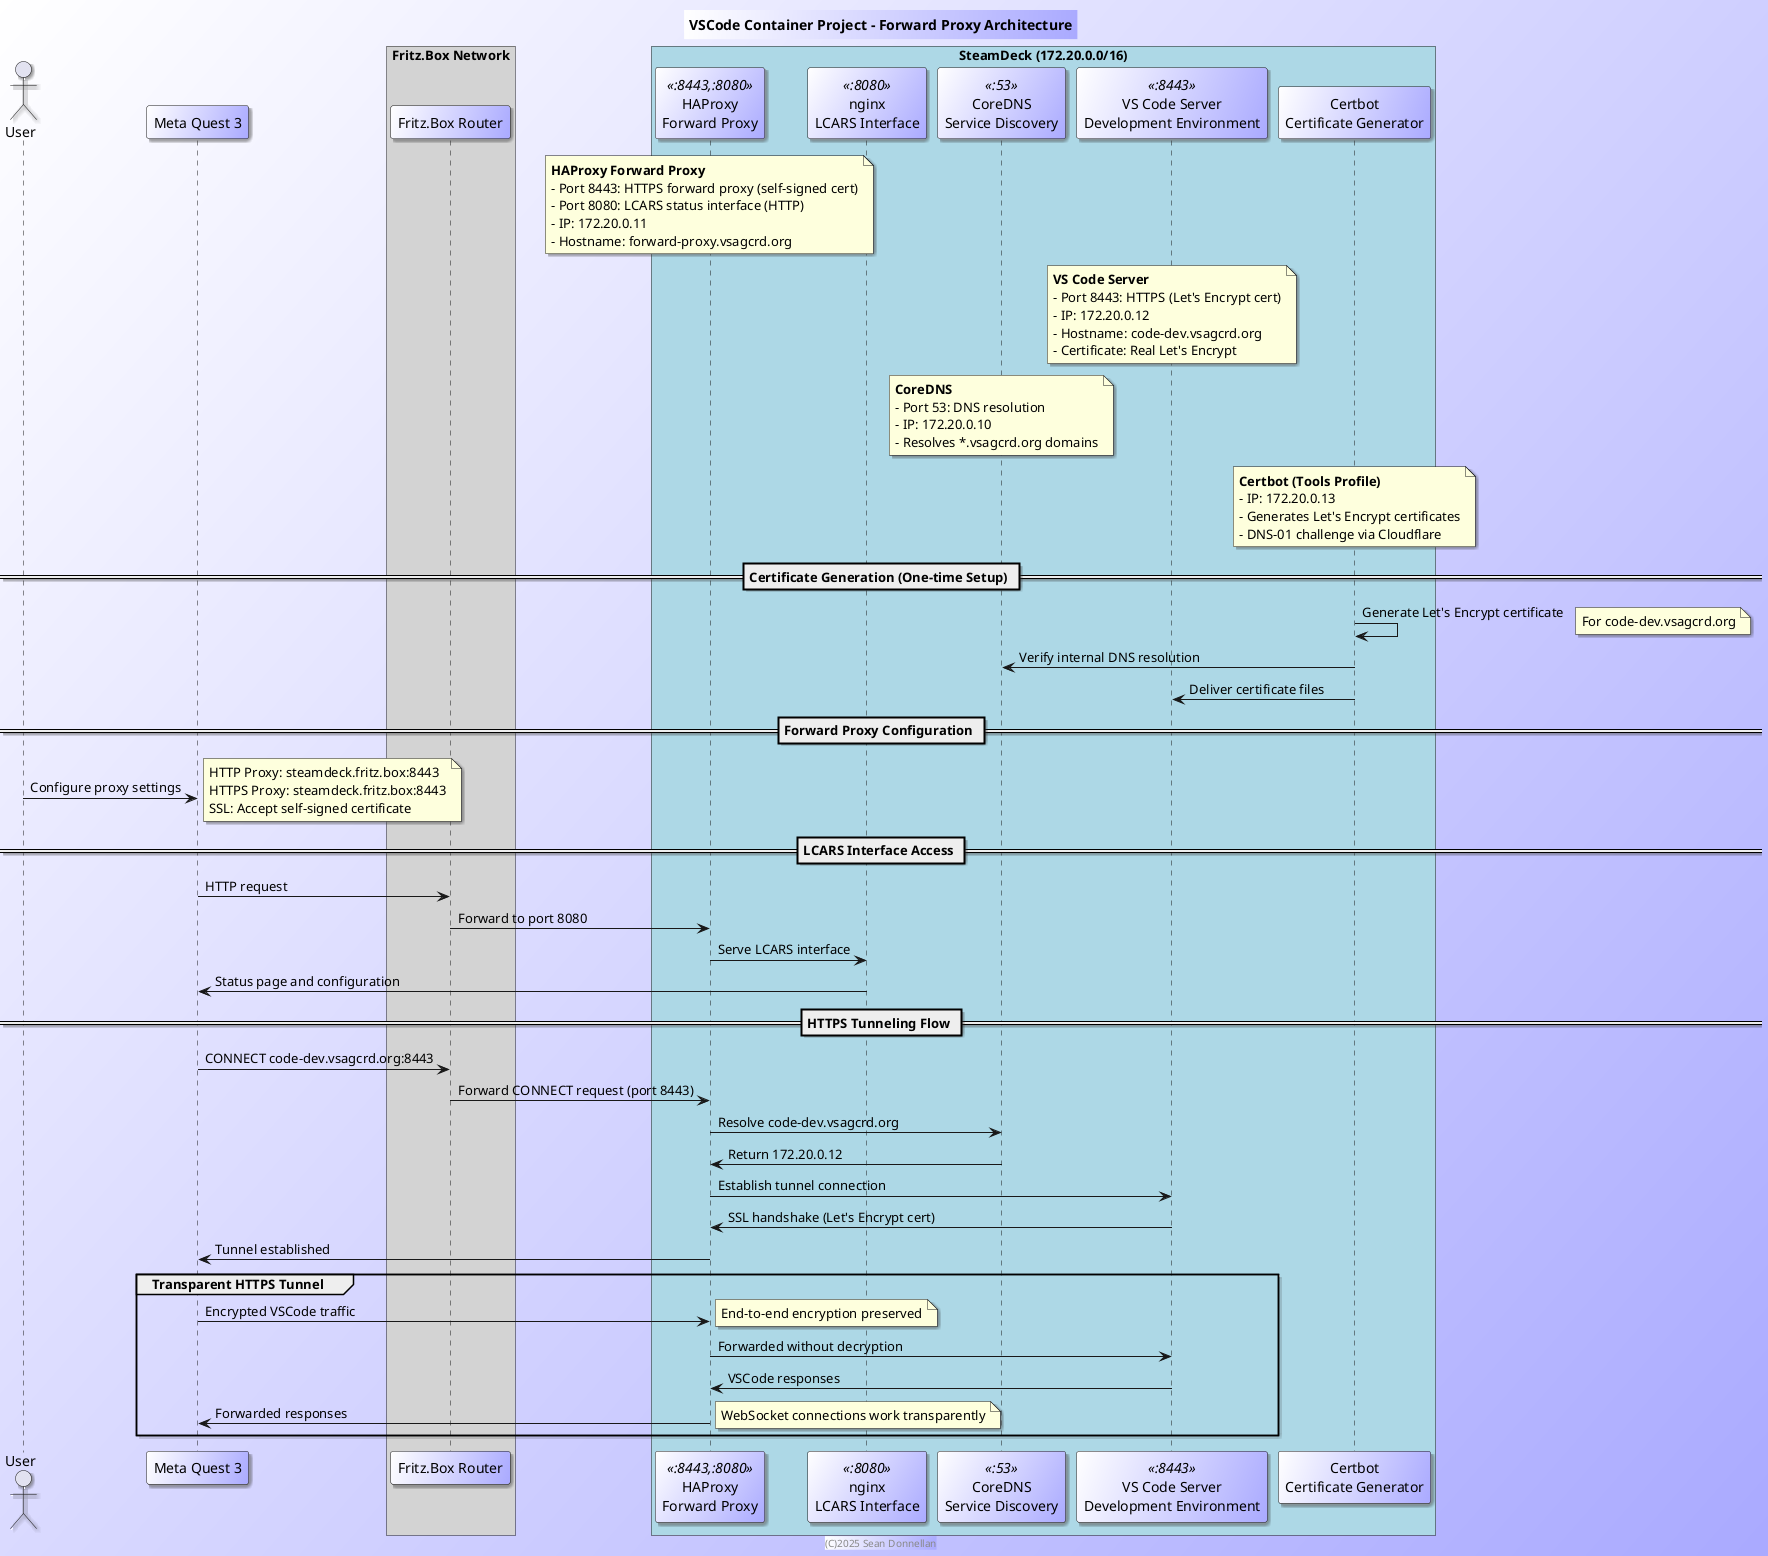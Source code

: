 @startuml forward-proxy-architecture
title VSCode Container Project - Forward Proxy Architecture
footer (C)2025 Sean Donnellan

skinparam shadowing 1
skinparam BackgroundColor #fff/aaf
skinparam participantBackgroundColor #fff/aaf

actor "User" as user
participant "Meta Quest 3" as headset

box "Fritz.Box Network" #lightgray
    participant "Fritz.Box Router" as router
end box

box "SteamDeck (172.20.0.0/16)" #lightblue
    participant "HAProxy\nForward Proxy" as proxy <<:8443,:8080>>
    participant "nginx\nLCARS Interface" as nginx <<:8080>>
    participant "CoreDNS\nService Discovery" as dns <<:53>>
    participant "VS Code Server\nDevelopment Environment" as vscode <<:8443>>
    participant "Certbot\nCertificate Generator" as certbot
end box

note over proxy
**HAProxy Forward Proxy**
- Port 8443: HTTPS forward proxy (self-signed cert)
- Port 8080: LCARS status interface (HTTP)
- IP: 172.20.0.11
- Hostname: forward-proxy.vsagcrd.org
end note

note over vscode
**VS Code Server**
- Port 8443: HTTPS (Let's Encrypt cert)
- IP: 172.20.0.12
- Hostname: code-dev.vsagcrd.org
- Certificate: Real Let's Encrypt
end note

note over dns
**CoreDNS**
- Port 53: DNS resolution
- IP: 172.20.0.10
- Resolves *.vsagcrd.org domains
end note

note over certbot
**Certbot (Tools Profile)**
- IP: 172.20.0.13
- Generates Let's Encrypt certificates
- DNS-01 challenge via Cloudflare
end note

== Certificate Generation (One-time Setup) ==
certbot -> certbot: Generate Let's Encrypt certificate
note right: For code-dev.vsagcrd.org
certbot -> dns: Verify internal DNS resolution
certbot -> vscode: Deliver certificate files

== Forward Proxy Configuration ==
user -> headset: Configure proxy settings
note right
HTTP Proxy: steamdeck.fritz.box:8443
HTTPS Proxy: steamdeck.fritz.box:8443
SSL: Accept self-signed certificate
end note

== LCARS Interface Access ==
headset -> router: HTTP request
router -> proxy: Forward to port 8080
proxy -> nginx: Serve LCARS interface
nginx -> headset: Status page and configuration

== HTTPS Tunneling Flow ==
headset -> router: CONNECT code-dev.vsagcrd.org:8443
router -> proxy: Forward CONNECT request (port 8443)
proxy -> dns: Resolve code-dev.vsagcrd.org
dns -> proxy: Return 172.20.0.12
proxy -> vscode: Establish tunnel connection
vscode -> proxy: SSL handshake (Let's Encrypt cert)
proxy -> headset: Tunnel established

group Transparent HTTPS Tunnel
    headset -> proxy: Encrypted VSCode traffic
    note right: End-to-end encryption preserved
    proxy -> vscode: Forwarded without decryption
    vscode -> proxy: VSCode responses
    proxy -> headset: Forwarded responses
    note right: WebSocket connections work transparently
end

@enduml
